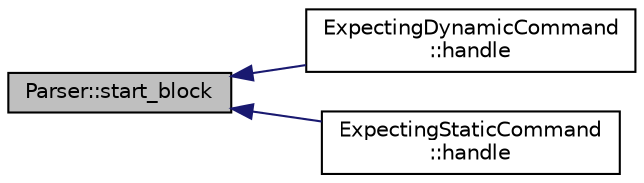 digraph "Parser::start_block"
{
 // INTERACTIVE_SVG=YES
  edge [fontname="Helvetica",fontsize="10",labelfontname="Helvetica",labelfontsize="10"];
  node [fontname="Helvetica",fontsize="10",shape=record];
  rankdir="LR";
  Node1 [label="Parser::start_block",height=0.2,width=0.4,color="black", fillcolor="grey75", style="filled" fontcolor="black"];
  Node1 -> Node2 [dir="back",color="midnightblue",fontsize="10",style="solid",fontname="Helvetica"];
  Node2 [label="ExpectingDynamicCommand\l::handle",height=0.2,width=0.4,color="black", fillcolor="white", style="filled",URL="$class_expecting_dynamic_command.html#a1fcc00b7b10beb5c15c9cba4eac21567"];
  Node1 -> Node3 [dir="back",color="midnightblue",fontsize="10",style="solid",fontname="Helvetica"];
  Node3 [label="ExpectingStaticCommand\l::handle",height=0.2,width=0.4,color="black", fillcolor="white", style="filled",URL="$class_expecting_static_command.html#a4f05dcc686fe20c89b21e9e2110ddf8a"];
}
